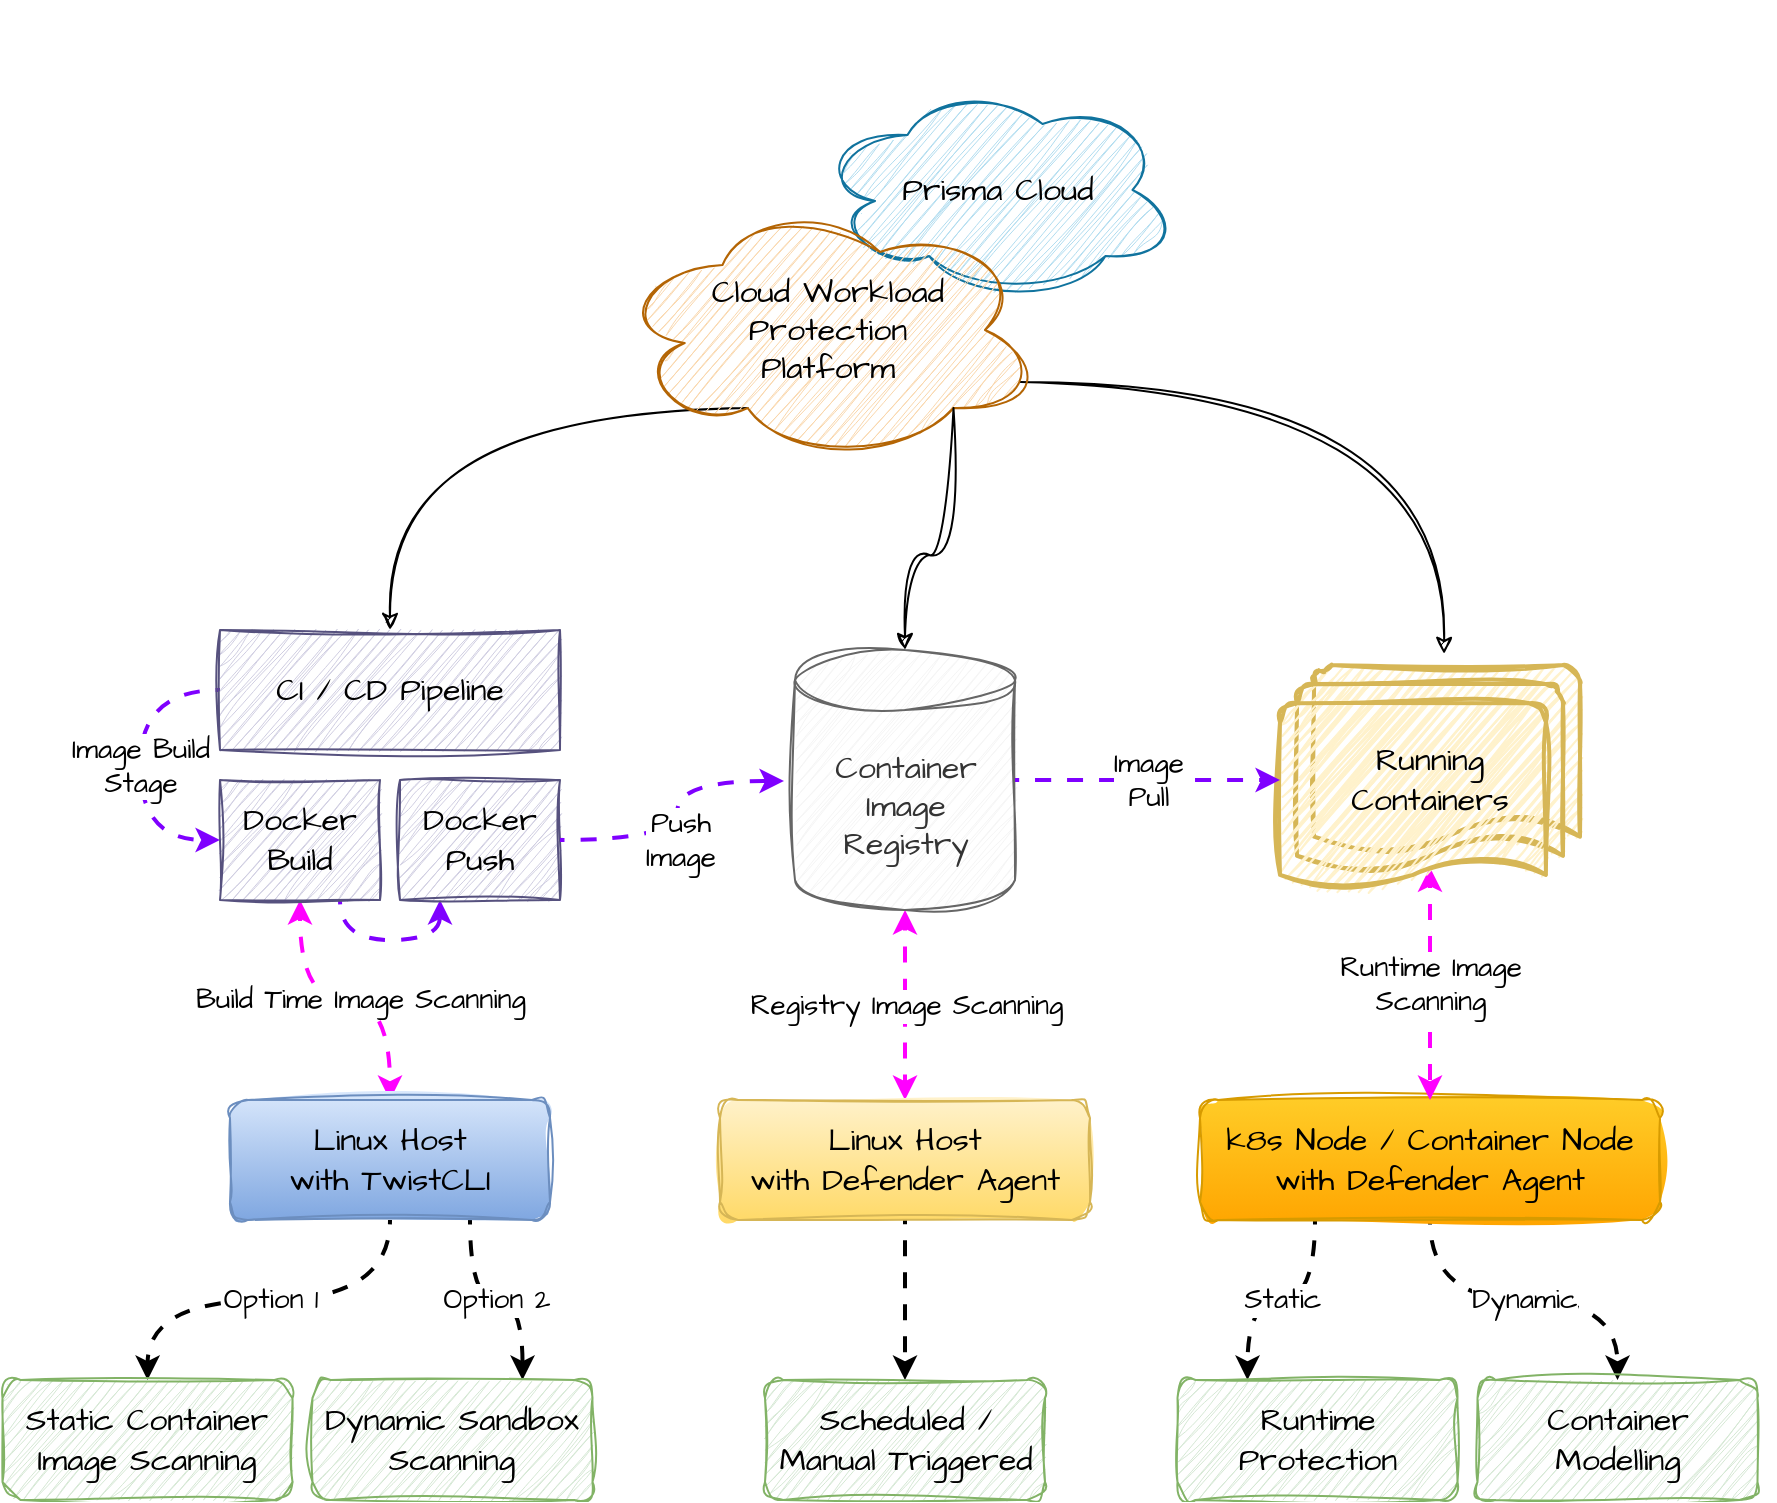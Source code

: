 <mxfile version="24.2.5" type="device">
  <diagram name="Page-1" id="iQtPVHlDbdOmgOGiwf9m">
    <mxGraphModel dx="1224" dy="868" grid="1" gridSize="10" guides="1" tooltips="1" connect="1" arrows="1" fold="1" page="1" pageScale="1" pageWidth="850" pageHeight="1100" math="0" shadow="0">
      <root>
        <mxCell id="0" />
        <mxCell id="1" parent="0" />
        <mxCell id="Ut9AmTCjx2MWgpXYWmbQ-1" value="Prisma Cloud" style="ellipse;shape=cloud;whiteSpace=wrap;html=1;sketch=1;hachureGap=4;jiggle=2;curveFitting=1;fontFamily=Architects Daughter;fontSource=https%3A%2F%2Ffonts.googleapis.com%2Fcss%3Ffamily%3DArchitects%2BDaughter;fontSize=16;fillColor=#b1ddf0;strokeColor=#10739e;" vertex="1" parent="1">
          <mxGeometry x="418.75" y="160" width="180" height="110" as="geometry" />
        </mxCell>
        <mxCell id="Ut9AmTCjx2MWgpXYWmbQ-10" style="edgeStyle=orthogonalEdgeStyle;rounded=0;sketch=1;hachureGap=4;jiggle=2;curveFitting=1;orthogonalLoop=1;jettySize=auto;html=1;exitX=0.31;exitY=0.8;exitDx=0;exitDy=0;exitPerimeter=0;fontFamily=Architects Daughter;fontSource=https%3A%2F%2Ffonts.googleapis.com%2Fcss%3Ffamily%3DArchitects%2BDaughter;curved=1;" edge="1" parent="1" source="Ut9AmTCjx2MWgpXYWmbQ-2" target="Ut9AmTCjx2MWgpXYWmbQ-4">
          <mxGeometry relative="1" as="geometry" />
        </mxCell>
        <mxCell id="Ut9AmTCjx2MWgpXYWmbQ-12" style="edgeStyle=orthogonalEdgeStyle;curved=1;rounded=0;sketch=1;hachureGap=4;jiggle=2;curveFitting=1;orthogonalLoop=1;jettySize=auto;html=1;exitX=0.96;exitY=0.7;exitDx=0;exitDy=0;exitPerimeter=0;strokeColor=default;align=center;verticalAlign=middle;fontFamily=Architects Daughter;fontSource=https%3A%2F%2Ffonts.googleapis.com%2Fcss%3Ffamily%3DArchitects%2BDaughter;fontSize=11;fontColor=default;labelBackgroundColor=default;endArrow=classic;entryX=0.547;entryY=-0.048;entryDx=0;entryDy=0;entryPerimeter=0;" edge="1" parent="1" source="Ut9AmTCjx2MWgpXYWmbQ-2" target="Ut9AmTCjx2MWgpXYWmbQ-15">
          <mxGeometry relative="1" as="geometry">
            <mxPoint x="730" y="480" as="targetPoint" />
          </mxGeometry>
        </mxCell>
        <mxCell id="Ut9AmTCjx2MWgpXYWmbQ-2" value="Cloud Workload&lt;div&gt;Protection&lt;/div&gt;&lt;div&gt;Platform&lt;/div&gt;" style="ellipse;shape=cloud;whiteSpace=wrap;html=1;sketch=1;hachureGap=4;jiggle=2;curveFitting=1;fontFamily=Architects Daughter;fontSource=https%3A%2F%2Ffonts.googleapis.com%2Fcss%3Ffamily%3DArchitects%2BDaughter;fontSize=16;fillColor=#fad7ac;strokeColor=#b46504;" vertex="1" parent="1">
          <mxGeometry x="318.75" y="220" width="210" height="130" as="geometry" />
        </mxCell>
        <mxCell id="Ut9AmTCjx2MWgpXYWmbQ-23" value="Registry Image Scanning" style="edgeStyle=orthogonalEdgeStyle;curved=1;rounded=0;hachureGap=4;orthogonalLoop=1;jettySize=auto;html=1;exitX=0.5;exitY=1;exitDx=0;exitDy=0;exitPerimeter=0;strokeColor=#FF00FF;strokeWidth=2;align=center;verticalAlign=middle;fontFamily=Architects Daughter;fontSource=https%3A%2F%2Ffonts.googleapis.com%2Fcss%3Ffamily%3DArchitects%2BDaughter;fontSize=14;fontColor=default;labelBackgroundColor=default;endArrow=classic;flowAnimation=1;startArrow=classic;startFill=1;" edge="1" parent="1" source="Ut9AmTCjx2MWgpXYWmbQ-3" target="Ut9AmTCjx2MWgpXYWmbQ-13">
          <mxGeometry relative="1" as="geometry" />
        </mxCell>
        <mxCell id="Ut9AmTCjx2MWgpXYWmbQ-3" value="Container&lt;div&gt;Image&lt;/div&gt;&lt;div&gt;Registry&lt;/div&gt;" style="shape=cylinder3;whiteSpace=wrap;html=1;boundedLbl=1;backgroundOutline=1;size=15;sketch=1;hachureGap=4;jiggle=2;curveFitting=1;fontFamily=Architects Daughter;fontSource=https%3A%2F%2Ffonts.googleapis.com%2Fcss%3Ffamily%3DArchitects%2BDaughter;fontSize=16;fillColor=#f5f5f5;strokeColor=#666666;fontColor=#333333;" vertex="1" parent="1">
          <mxGeometry x="407.5" y="445" width="110" height="130" as="geometry" />
        </mxCell>
        <mxCell id="Ut9AmTCjx2MWgpXYWmbQ-17" value="Image Build&lt;div style=&quot;font-size: 14px;&quot;&gt;Stage&lt;/div&gt;" style="edgeStyle=orthogonalEdgeStyle;curved=1;rounded=0;hachureGap=4;orthogonalLoop=1;jettySize=auto;html=1;exitX=0;exitY=0.5;exitDx=0;exitDy=0;entryX=0;entryY=0.5;entryDx=0;entryDy=0;strokeColor=#7F00FF;align=center;verticalAlign=middle;fontFamily=Architects Daughter;fontSource=https%3A%2F%2Ffonts.googleapis.com%2Fcss%3Ffamily%3DArchitects%2BDaughter;fontSize=14;fontColor=default;labelBackgroundColor=default;endArrow=classic;flowAnimation=1;strokeWidth=2;" edge="1" parent="1" source="Ut9AmTCjx2MWgpXYWmbQ-4" target="Ut9AmTCjx2MWgpXYWmbQ-6">
          <mxGeometry relative="1" as="geometry">
            <Array as="points">
              <mxPoint x="80" y="465" />
              <mxPoint x="80" y="540" />
            </Array>
          </mxGeometry>
        </mxCell>
        <mxCell id="Ut9AmTCjx2MWgpXYWmbQ-4" value="CI / CD Pipeline" style="rounded=0;whiteSpace=wrap;html=1;sketch=1;hachureGap=4;jiggle=2;curveFitting=1;fontFamily=Architects Daughter;fontSource=https%3A%2F%2Ffonts.googleapis.com%2Fcss%3Ffamily%3DArchitects%2BDaughter;fontSize=16;fillColor=#d0cee2;strokeColor=#56517e;" vertex="1" parent="1">
          <mxGeometry x="120" y="435" width="170" height="60" as="geometry" />
        </mxCell>
        <mxCell id="Ut9AmTCjx2MWgpXYWmbQ-18" value="Build Time Image Scanning" style="edgeStyle=orthogonalEdgeStyle;curved=1;rounded=0;hachureGap=4;orthogonalLoop=1;jettySize=auto;html=1;exitX=0.5;exitY=1;exitDx=0;exitDy=0;entryX=0.5;entryY=0;entryDx=0;entryDy=0;strokeColor=#FF00FF;strokeWidth=2;align=center;verticalAlign=middle;fontFamily=Architects Daughter;fontSource=https%3A%2F%2Ffonts.googleapis.com%2Fcss%3Ffamily%3DArchitects%2BDaughter;fontSize=14;fontColor=default;labelBackgroundColor=default;endArrow=classic;flowAnimation=1;startArrow=classic;startFill=1;" edge="1" parent="1" source="Ut9AmTCjx2MWgpXYWmbQ-6" target="Ut9AmTCjx2MWgpXYWmbQ-8">
          <mxGeometry x="0.103" relative="1" as="geometry">
            <mxPoint x="160" y="580" as="sourcePoint" />
            <mxPoint as="offset" />
          </mxGeometry>
        </mxCell>
        <mxCell id="Ut9AmTCjx2MWgpXYWmbQ-21" style="edgeStyle=orthogonalEdgeStyle;curved=1;rounded=0;hachureGap=4;orthogonalLoop=1;jettySize=auto;html=1;exitX=0.75;exitY=1;exitDx=0;exitDy=0;entryX=0.25;entryY=1;entryDx=0;entryDy=0;strokeColor=#7F00FF;strokeWidth=2;align=center;verticalAlign=middle;fontFamily=Architects Daughter;fontSource=https%3A%2F%2Ffonts.googleapis.com%2Fcss%3Ffamily%3DArchitects%2BDaughter;fontSize=14;fontColor=default;labelBackgroundColor=default;endArrow=classic;flowAnimation=1;" edge="1" parent="1" source="Ut9AmTCjx2MWgpXYWmbQ-6" target="Ut9AmTCjx2MWgpXYWmbQ-20">
          <mxGeometry relative="1" as="geometry" />
        </mxCell>
        <mxCell id="Ut9AmTCjx2MWgpXYWmbQ-6" value="Docker Build" style="rounded=0;whiteSpace=wrap;html=1;sketch=1;hachureGap=4;jiggle=2;curveFitting=1;fontFamily=Architects Daughter;fontSource=https%3A%2F%2Ffonts.googleapis.com%2Fcss%3Ffamily%3DArchitects%2BDaughter;fontSize=16;fillColor=#d0cee2;strokeColor=#56517e;" vertex="1" parent="1">
          <mxGeometry x="120" y="510" width="80" height="60" as="geometry" />
        </mxCell>
        <mxCell id="Ut9AmTCjx2MWgpXYWmbQ-31" value="Option 1" style="edgeStyle=orthogonalEdgeStyle;curved=1;rounded=0;hachureGap=4;orthogonalLoop=1;jettySize=auto;html=1;strokeColor=#000000;strokeWidth=2;align=center;verticalAlign=middle;fontFamily=Architects Daughter;fontSource=https%3A%2F%2Ffonts.googleapis.com%2Fcss%3Ffamily%3DArchitects%2BDaughter;fontSize=14;fontColor=default;labelBackgroundColor=default;endArrow=classic;flowAnimation=1;" edge="1" parent="1" source="Ut9AmTCjx2MWgpXYWmbQ-8" target="Ut9AmTCjx2MWgpXYWmbQ-26">
          <mxGeometry relative="1" as="geometry" />
        </mxCell>
        <mxCell id="Ut9AmTCjx2MWgpXYWmbQ-32" value="Option 2" style="edgeStyle=orthogonalEdgeStyle;curved=1;rounded=0;hachureGap=4;orthogonalLoop=1;jettySize=auto;html=1;exitX=0.75;exitY=1;exitDx=0;exitDy=0;entryX=0.75;entryY=0;entryDx=0;entryDy=0;strokeColor=#000000;strokeWidth=2;align=center;verticalAlign=middle;fontFamily=Architects Daughter;fontSource=https%3A%2F%2Ffonts.googleapis.com%2Fcss%3Ffamily%3DArchitects%2BDaughter;fontSize=14;fontColor=default;labelBackgroundColor=default;endArrow=classic;flowAnimation=1;" edge="1" parent="1" source="Ut9AmTCjx2MWgpXYWmbQ-8" target="Ut9AmTCjx2MWgpXYWmbQ-27">
          <mxGeometry relative="1" as="geometry" />
        </mxCell>
        <mxCell id="Ut9AmTCjx2MWgpXYWmbQ-8" value="&lt;span style=&quot;font-size: 16px;&quot;&gt;Linux Host&lt;/span&gt;&lt;div&gt;&lt;span style=&quot;font-size: 16px;&quot;&gt;with TwistCLI&lt;/span&gt;&lt;/div&gt;" style="rounded=1;whiteSpace=wrap;html=1;sketch=1;hachureGap=4;jiggle=2;curveFitting=1;fontFamily=Architects Daughter;fontSource=https%3A%2F%2Ffonts.googleapis.com%2Fcss%3Ffamily%3DArchitects%2BDaughter;fillColor=#dae8fc;gradientColor=#7ea6e0;strokeColor=#6c8ebf;" vertex="1" parent="1">
          <mxGeometry x="125" y="670" width="160" height="60" as="geometry" />
        </mxCell>
        <mxCell id="Ut9AmTCjx2MWgpXYWmbQ-11" style="edgeStyle=orthogonalEdgeStyle;curved=1;rounded=0;sketch=1;hachureGap=4;jiggle=2;curveFitting=1;orthogonalLoop=1;jettySize=auto;html=1;exitX=0.8;exitY=0.8;exitDx=0;exitDy=0;exitPerimeter=0;entryX=0.5;entryY=0;entryDx=0;entryDy=0;entryPerimeter=0;strokeColor=default;align=center;verticalAlign=middle;fontFamily=Architects Daughter;fontSource=https%3A%2F%2Ffonts.googleapis.com%2Fcss%3Ffamily%3DArchitects%2BDaughter;fontSize=11;fontColor=default;labelBackgroundColor=default;endArrow=classic;" edge="1" parent="1" source="Ut9AmTCjx2MWgpXYWmbQ-2" target="Ut9AmTCjx2MWgpXYWmbQ-3">
          <mxGeometry relative="1" as="geometry" />
        </mxCell>
        <mxCell id="Ut9AmTCjx2MWgpXYWmbQ-33" style="edgeStyle=orthogonalEdgeStyle;curved=1;rounded=0;hachureGap=4;orthogonalLoop=1;jettySize=auto;html=1;entryX=0.5;entryY=0;entryDx=0;entryDy=0;strokeColor=#000000;strokeWidth=2;align=center;verticalAlign=middle;fontFamily=Architects Daughter;fontSource=https%3A%2F%2Ffonts.googleapis.com%2Fcss%3Ffamily%3DArchitects%2BDaughter;fontSize=14;fontColor=default;labelBackgroundColor=default;endArrow=classic;flowAnimation=1;" edge="1" parent="1" source="Ut9AmTCjx2MWgpXYWmbQ-13" target="Ut9AmTCjx2MWgpXYWmbQ-29">
          <mxGeometry relative="1" as="geometry" />
        </mxCell>
        <mxCell id="Ut9AmTCjx2MWgpXYWmbQ-13" value="&lt;span style=&quot;font-size: 16px;&quot;&gt;Linux Host&lt;/span&gt;&lt;div&gt;&lt;span style=&quot;font-size: 16px;&quot;&gt;with Defender Agent&lt;/span&gt;&lt;/div&gt;" style="rounded=1;whiteSpace=wrap;html=1;sketch=1;hachureGap=4;jiggle=2;curveFitting=1;fontFamily=Architects Daughter;fontSource=https%3A%2F%2Ffonts.googleapis.com%2Fcss%3Ffamily%3DArchitects%2BDaughter;fillColor=#fff2cc;gradientColor=#ffd966;strokeColor=#d6b656;" vertex="1" parent="1">
          <mxGeometry x="370" y="670" width="185" height="60" as="geometry" />
        </mxCell>
        <mxCell id="Ut9AmTCjx2MWgpXYWmbQ-34" value="Dynamic" style="edgeStyle=orthogonalEdgeStyle;curved=1;rounded=0;hachureGap=4;orthogonalLoop=1;jettySize=auto;html=1;entryX=0.5;entryY=0;entryDx=0;entryDy=0;strokeColor=#000000;strokeWidth=2;align=center;verticalAlign=middle;fontFamily=Architects Daughter;fontSource=https%3A%2F%2Ffonts.googleapis.com%2Fcss%3Ffamily%3DArchitects%2BDaughter;fontSize=14;fontColor=default;labelBackgroundColor=default;endArrow=classic;flowAnimation=1;" edge="1" parent="1" source="Ut9AmTCjx2MWgpXYWmbQ-14" target="Ut9AmTCjx2MWgpXYWmbQ-30">
          <mxGeometry relative="1" as="geometry" />
        </mxCell>
        <mxCell id="Ut9AmTCjx2MWgpXYWmbQ-36" value="Static" style="edgeStyle=orthogonalEdgeStyle;curved=1;rounded=0;hachureGap=4;orthogonalLoop=1;jettySize=auto;html=1;exitX=0.25;exitY=1;exitDx=0;exitDy=0;entryX=0.25;entryY=0;entryDx=0;entryDy=0;strokeColor=#000000;strokeWidth=2;align=center;verticalAlign=middle;fontFamily=Architects Daughter;fontSource=https%3A%2F%2Ffonts.googleapis.com%2Fcss%3Ffamily%3DArchitects%2BDaughter;fontSize=14;fontColor=default;labelBackgroundColor=default;endArrow=classic;flowAnimation=1;" edge="1" parent="1" source="Ut9AmTCjx2MWgpXYWmbQ-14" target="Ut9AmTCjx2MWgpXYWmbQ-35">
          <mxGeometry relative="1" as="geometry" />
        </mxCell>
        <mxCell id="Ut9AmTCjx2MWgpXYWmbQ-14" value="&lt;font style=&quot;font-size: 16px;&quot;&gt;k8s Node / Container Node&lt;/font&gt;&lt;div&gt;&lt;span style=&quot;font-size: 16px;&quot;&gt;with Defender Agent&lt;/span&gt;&lt;/div&gt;" style="rounded=1;whiteSpace=wrap;html=1;sketch=1;hachureGap=4;jiggle=2;curveFitting=1;fontFamily=Architects Daughter;fontSource=https%3A%2F%2Ffonts.googleapis.com%2Fcss%3Ffamily%3DArchitects%2BDaughter;fillColor=#ffcd28;gradientColor=#ffa500;strokeColor=#d79b00;" vertex="1" parent="1">
          <mxGeometry x="610" y="670" width="230" height="60" as="geometry" />
        </mxCell>
        <mxCell id="Ut9AmTCjx2MWgpXYWmbQ-25" value="Runtime Image&lt;div&gt;Scanning&lt;/div&gt;" style="edgeStyle=orthogonalEdgeStyle;curved=1;rounded=0;hachureGap=4;orthogonalLoop=1;jettySize=auto;html=1;exitX=0.5;exitY=0.88;exitDx=0;exitDy=0;exitPerimeter=0;strokeColor=#FF00FF;strokeWidth=2;align=center;verticalAlign=middle;fontFamily=Architects Daughter;fontSource=https%3A%2F%2Ffonts.googleapis.com%2Fcss%3Ffamily%3DArchitects%2BDaughter;fontSize=14;fontColor=default;labelBackgroundColor=default;endArrow=classic;flowAnimation=1;startArrow=classic;startFill=1;" edge="1" parent="1" source="Ut9AmTCjx2MWgpXYWmbQ-15" target="Ut9AmTCjx2MWgpXYWmbQ-14">
          <mxGeometry relative="1" as="geometry" />
        </mxCell>
        <mxCell id="Ut9AmTCjx2MWgpXYWmbQ-15" value="Running&lt;div style=&quot;font-size: 16px;&quot;&gt;Containers&lt;/div&gt;" style="strokeWidth=2;html=1;shape=mxgraph.flowchart.multi-document;whiteSpace=wrap;sketch=1;hachureGap=4;jiggle=2;curveFitting=1;fontFamily=Architects Daughter;fontSource=https%3A%2F%2Ffonts.googleapis.com%2Fcss%3Ffamily%3DArchitects%2BDaughter;fontSize=16;labelBackgroundColor=none;fillColor=#fff2cc;strokeColor=#d6b656;" vertex="1" parent="1">
          <mxGeometry x="650" y="452.5" width="150" height="115" as="geometry" />
        </mxCell>
        <mxCell id="Ut9AmTCjx2MWgpXYWmbQ-16" value="" style="shape=image;imageAspect=0;aspect=fixed;verticalLabelPosition=bottom;verticalAlign=top;sketch=1;hachureGap=4;jiggle=2;curveFitting=1;fontFamily=Architects Daughter;fontSource=https%3A%2F%2Ffonts.googleapis.com%2Fcss%3Ffamily%3DArchitects%2BDaughter;fontSize=11;fontColor=default;labelBackgroundColor=default;image=https://plugins.jetbrains.com/files/21907/522769/icon/pluginIcon.png;" vertex="1" parent="1">
          <mxGeometry x="348.75" y="120" width="100" height="100" as="geometry" />
        </mxCell>
        <mxCell id="Ut9AmTCjx2MWgpXYWmbQ-20" value="Docker Push" style="rounded=0;whiteSpace=wrap;html=1;sketch=1;hachureGap=4;jiggle=2;curveFitting=1;fontFamily=Architects Daughter;fontSource=https%3A%2F%2Ffonts.googleapis.com%2Fcss%3Ffamily%3DArchitects%2BDaughter;fontSize=16;fillColor=#d0cee2;strokeColor=#56517e;" vertex="1" parent="1">
          <mxGeometry x="210" y="510" width="80" height="60" as="geometry" />
        </mxCell>
        <mxCell id="Ut9AmTCjx2MWgpXYWmbQ-22" value="Push&lt;div&gt;Image&lt;/div&gt;" style="edgeStyle=orthogonalEdgeStyle;curved=1;rounded=0;hachureGap=4;orthogonalLoop=1;jettySize=auto;html=1;exitX=1;exitY=0.5;exitDx=0;exitDy=0;entryX=-0.05;entryY=0.504;entryDx=0;entryDy=0;entryPerimeter=0;strokeColor=#7F00FF;strokeWidth=2;align=center;verticalAlign=middle;fontFamily=Architects Daughter;fontSource=https%3A%2F%2Ffonts.googleapis.com%2Fcss%3Ffamily%3DArchitects%2BDaughter;fontSize=14;fontColor=default;labelBackgroundColor=default;endArrow=classic;flowAnimation=1;" edge="1" parent="1" source="Ut9AmTCjx2MWgpXYWmbQ-20" target="Ut9AmTCjx2MWgpXYWmbQ-3">
          <mxGeometry x="-0.169" y="-1" relative="1" as="geometry">
            <mxPoint as="offset" />
          </mxGeometry>
        </mxCell>
        <mxCell id="Ut9AmTCjx2MWgpXYWmbQ-26" value="&lt;span style=&quot;font-size: 16px;&quot;&gt;Static Container Image&amp;nbsp;&lt;/span&gt;&lt;span style=&quot;font-size: 16px; background-color: initial;&quot;&gt;Scanning&lt;/span&gt;" style="rounded=1;whiteSpace=wrap;html=1;sketch=1;hachureGap=4;jiggle=2;curveFitting=1;fontFamily=Architects Daughter;fontSource=https%3A%2F%2Ffonts.googleapis.com%2Fcss%3Ffamily%3DArchitects%2BDaughter;fillColor=#d5e8d4;strokeColor=#82b366;" vertex="1" parent="1">
          <mxGeometry x="11.25" y="810" width="145" height="60" as="geometry" />
        </mxCell>
        <mxCell id="Ut9AmTCjx2MWgpXYWmbQ-27" value="&lt;span style=&quot;font-size: 16px;&quot;&gt;Dynamic Sandbox Scanning&lt;/span&gt;" style="rounded=1;whiteSpace=wrap;html=1;sketch=1;hachureGap=4;jiggle=2;curveFitting=1;fontFamily=Architects Daughter;fontSource=https%3A%2F%2Ffonts.googleapis.com%2Fcss%3Ffamily%3DArchitects%2BDaughter;fillColor=#d5e8d4;strokeColor=#82b366;" vertex="1" parent="1">
          <mxGeometry x="166.25" y="810" width="140" height="60" as="geometry" />
        </mxCell>
        <mxCell id="Ut9AmTCjx2MWgpXYWmbQ-29" value="&lt;span style=&quot;font-size: 16px;&quot;&gt;Scheduled / Manual Triggered&lt;/span&gt;" style="rounded=1;whiteSpace=wrap;html=1;sketch=1;hachureGap=4;jiggle=2;curveFitting=1;fontFamily=Architects Daughter;fontSource=https%3A%2F%2Ffonts.googleapis.com%2Fcss%3Ffamily%3DArchitects%2BDaughter;fillColor=#d5e8d4;strokeColor=#82b366;" vertex="1" parent="1">
          <mxGeometry x="392.5" y="810" width="140" height="60" as="geometry" />
        </mxCell>
        <mxCell id="Ut9AmTCjx2MWgpXYWmbQ-30" value="&lt;span style=&quot;font-size: 16px;&quot;&gt;Container Modelling&lt;/span&gt;" style="rounded=1;whiteSpace=wrap;html=1;sketch=1;hachureGap=4;jiggle=2;curveFitting=1;fontFamily=Architects Daughter;fontSource=https%3A%2F%2Ffonts.googleapis.com%2Fcss%3Ffamily%3DArchitects%2BDaughter;fillColor=#d5e8d4;strokeColor=#82b366;" vertex="1" parent="1">
          <mxGeometry x="748.75" y="810" width="140" height="60" as="geometry" />
        </mxCell>
        <mxCell id="Ut9AmTCjx2MWgpXYWmbQ-35" value="&lt;span style=&quot;font-size: 16px;&quot;&gt;Runtime&lt;/span&gt;&lt;div&gt;&lt;span style=&quot;font-size: 16px;&quot;&gt;Protection&lt;/span&gt;&lt;/div&gt;" style="rounded=1;whiteSpace=wrap;html=1;sketch=1;hachureGap=4;jiggle=2;curveFitting=1;fontFamily=Architects Daughter;fontSource=https%3A%2F%2Ffonts.googleapis.com%2Fcss%3Ffamily%3DArchitects%2BDaughter;fillColor=#d5e8d4;strokeColor=#82b366;" vertex="1" parent="1">
          <mxGeometry x="598.75" y="810" width="140" height="60" as="geometry" />
        </mxCell>
        <mxCell id="Ut9AmTCjx2MWgpXYWmbQ-37" value="Image&lt;div&gt;Pull&lt;/div&gt;" style="edgeStyle=orthogonalEdgeStyle;curved=1;rounded=0;hachureGap=4;orthogonalLoop=1;jettySize=auto;html=1;exitX=1;exitY=0.5;exitDx=0;exitDy=0;exitPerimeter=0;entryX=0;entryY=0.5;entryDx=0;entryDy=0;entryPerimeter=0;strokeColor=#7F00FF;strokeWidth=2;align=center;verticalAlign=middle;fontFamily=Architects Daughter;fontSource=https%3A%2F%2Ffonts.googleapis.com%2Fcss%3Ffamily%3DArchitects%2BDaughter;fontSize=14;fontColor=default;labelBackgroundColor=default;endArrow=classic;flowAnimation=1;" edge="1" parent="1" source="Ut9AmTCjx2MWgpXYWmbQ-3" target="Ut9AmTCjx2MWgpXYWmbQ-15">
          <mxGeometry relative="1" as="geometry" />
        </mxCell>
        <mxCell id="Ut9AmTCjx2MWgpXYWmbQ-38" value="" style="shape=image;imageAspect=0;aspect=fixed;verticalLabelPosition=bottom;verticalAlign=top;sketch=1;hachureGap=4;jiggle=2;curveFitting=1;fontFamily=Architects Daughter;fontSource=https%3A%2F%2Ffonts.googleapis.com%2Fcss%3Ffamily%3DArchitects%2BDaughter;fontSize=14;fontColor=default;labelBackgroundColor=default;image=https://upload.wikimedia.org/wikipedia/commons/d/d6/Linux_mascot_tux.png;" vertex="1" parent="1">
          <mxGeometry x="70" y="640" width="66" height="80" as="geometry" />
        </mxCell>
        <mxCell id="Ut9AmTCjx2MWgpXYWmbQ-39" value="" style="shape=image;imageAspect=0;aspect=fixed;verticalLabelPosition=bottom;verticalAlign=top;sketch=1;hachureGap=4;jiggle=2;curveFitting=1;fontFamily=Architects Daughter;fontSource=https%3A%2F%2Ffonts.googleapis.com%2Fcss%3Ffamily%3DArchitects%2BDaughter;fontSize=14;fontColor=default;labelBackgroundColor=default;image=https://upload.wikimedia.org/wikipedia/commons/d/d6/Linux_mascot_tux.png;" vertex="1" parent="1">
          <mxGeometry x="310" y="640" width="66" height="80" as="geometry" />
        </mxCell>
        <mxCell id="Ut9AmTCjx2MWgpXYWmbQ-40" value="" style="shape=image;imageAspect=0;aspect=fixed;verticalLabelPosition=bottom;verticalAlign=top;sketch=1;hachureGap=4;jiggle=2;curveFitting=1;fontFamily=Architects Daughter;fontSource=https%3A%2F%2Ffonts.googleapis.com%2Fcss%3Ffamily%3DArchitects%2BDaughter;fontSize=14;fontColor=default;labelBackgroundColor=default;image=https://upload.wikimedia.org/wikipedia/commons/d/d6/Linux_mascot_tux.png;" vertex="1" parent="1">
          <mxGeometry x="830" y="640" width="66" height="80" as="geometry" />
        </mxCell>
        <mxCell id="Ut9AmTCjx2MWgpXYWmbQ-41" value="" style="shape=image;imageAspect=0;aspect=fixed;verticalLabelPosition=bottom;verticalAlign=top;sketch=1;hachureGap=4;jiggle=2;curveFitting=1;fontFamily=Architects Daughter;fontSource=https%3A%2F%2Ffonts.googleapis.com%2Fcss%3Ffamily%3DArchitects%2BDaughter;fontSize=14;fontColor=default;labelBackgroundColor=default;image=https://upload.wikimedia.org/wikipedia/commons/thumb/3/39/Kubernetes_logo_without_workmark.svg/1200px-Kubernetes_logo_without_workmark.svg.png;" vertex="1" parent="1">
          <mxGeometry x="830" y="567.5" width="66.93" height="65" as="geometry" />
        </mxCell>
        <mxCell id="Ut9AmTCjx2MWgpXYWmbQ-42" value="" style="shape=image;imageAspect=0;aspect=fixed;verticalLabelPosition=bottom;verticalAlign=top;sketch=1;hachureGap=4;jiggle=2;curveFitting=1;fontFamily=Architects Daughter;fontSource=https%3A%2F%2Ffonts.googleapis.com%2Fcss%3Ffamily%3DArchitects%2BDaughter;fontSize=14;fontColor=default;labelBackgroundColor=default;image=https://upload.wikimedia.org/wikipedia/commons/c/c7/Windows_logo_-_2012.png;" vertex="1" parent="1">
          <mxGeometry x="834.06" y="495" width="54.69" height="60" as="geometry" />
        </mxCell>
      </root>
    </mxGraphModel>
  </diagram>
</mxfile>
